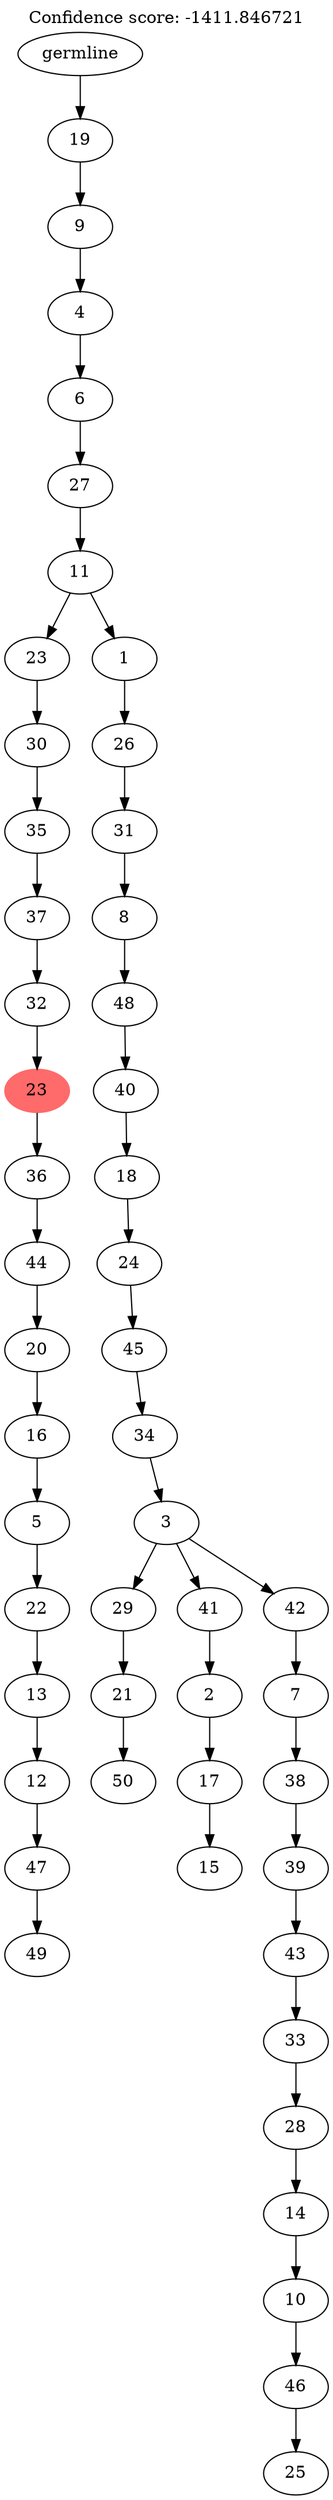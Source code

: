 digraph g {
	"50" -> "51";
	"51" [label="49"];
	"49" -> "50";
	"50" [label="47"];
	"48" -> "49";
	"49" [label="12"];
	"47" -> "48";
	"48" [label="13"];
	"46" -> "47";
	"47" [label="22"];
	"45" -> "46";
	"46" [label="5"];
	"44" -> "45";
	"45" [label="16"];
	"43" -> "44";
	"44" [label="20"];
	"42" -> "43";
	"43" [label="44"];
	"41" -> "42";
	"42" [label="36"];
	"40" -> "41";
	"41" [color=indianred1, style=filled, label="23"];
	"39" -> "40";
	"40" [label="32"];
	"38" -> "39";
	"39" [label="37"];
	"37" -> "38";
	"38" [label="35"];
	"36" -> "37";
	"37" [label="30"];
	"34" -> "35";
	"35" [label="50"];
	"33" -> "34";
	"34" [label="21"];
	"31" -> "32";
	"32" [label="15"];
	"30" -> "31";
	"31" [label="17"];
	"29" -> "30";
	"30" [label="2"];
	"27" -> "28";
	"28" [label="25"];
	"26" -> "27";
	"27" [label="46"];
	"25" -> "26";
	"26" [label="10"];
	"24" -> "25";
	"25" [label="14"];
	"23" -> "24";
	"24" [label="28"];
	"22" -> "23";
	"23" [label="33"];
	"21" -> "22";
	"22" [label="43"];
	"20" -> "21";
	"21" [label="39"];
	"19" -> "20";
	"20" [label="38"];
	"18" -> "19";
	"19" [label="7"];
	"17" -> "18";
	"18" [label="42"];
	"17" -> "29";
	"29" [label="41"];
	"17" -> "33";
	"33" [label="29"];
	"16" -> "17";
	"17" [label="3"];
	"15" -> "16";
	"16" [label="34"];
	"14" -> "15";
	"15" [label="45"];
	"13" -> "14";
	"14" [label="24"];
	"12" -> "13";
	"13" [label="18"];
	"11" -> "12";
	"12" [label="40"];
	"10" -> "11";
	"11" [label="48"];
	"9" -> "10";
	"10" [label="8"];
	"8" -> "9";
	"9" [label="31"];
	"7" -> "8";
	"8" [label="26"];
	"6" -> "7";
	"7" [label="1"];
	"6" -> "36";
	"36" [label="23"];
	"5" -> "6";
	"6" [label="11"];
	"4" -> "5";
	"5" [label="27"];
	"3" -> "4";
	"4" [label="6"];
	"2" -> "3";
	"3" [label="4"];
	"1" -> "2";
	"2" [label="9"];
	"0" -> "1";
	"1" [label="19"];
	"0" [label="germline"];
	labelloc="t";
	label="Confidence score: -1411.846721";
}
